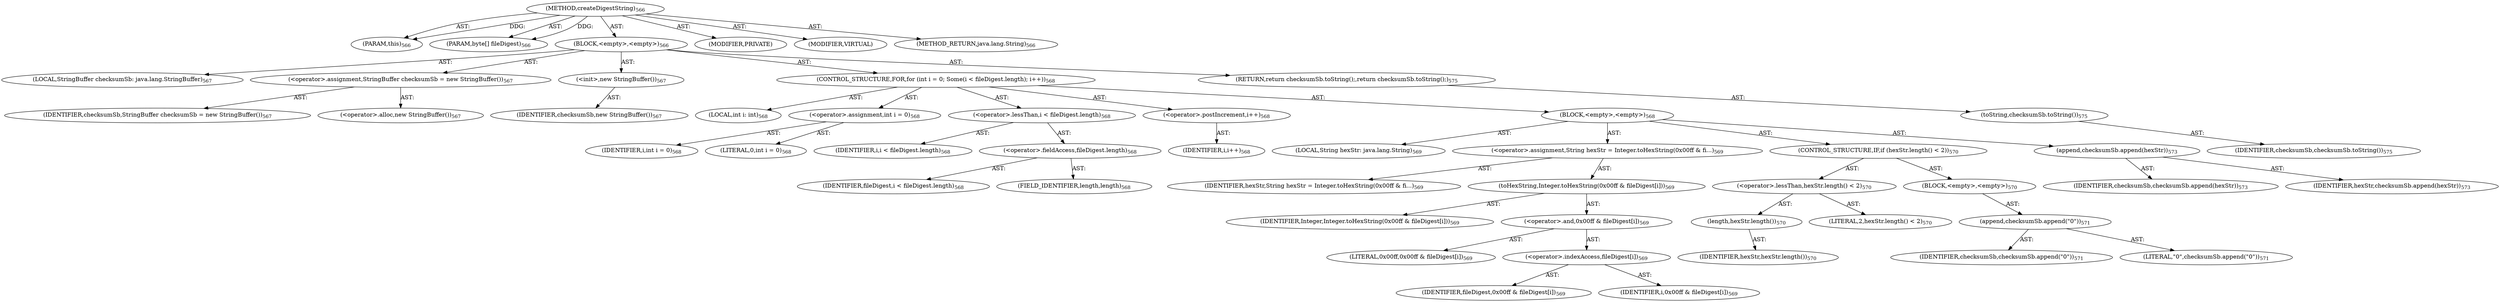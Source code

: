 digraph "createDigestString" {  
"111669149713" [label = <(METHOD,createDigestString)<SUB>566</SUB>> ]
"115964117022" [label = <(PARAM,this)<SUB>566</SUB>> ]
"115964117023" [label = <(PARAM,byte[] fileDigest)<SUB>566</SUB>> ]
"25769803879" [label = <(BLOCK,&lt;empty&gt;,&lt;empty&gt;)<SUB>566</SUB>> ]
"94489280573" [label = <(LOCAL,StringBuffer checksumSb: java.lang.StringBuffer)<SUB>567</SUB>> ]
"30064771503" [label = <(&lt;operator&gt;.assignment,StringBuffer checksumSb = new StringBuffer())<SUB>567</SUB>> ]
"68719477091" [label = <(IDENTIFIER,checksumSb,StringBuffer checksumSb = new StringBuffer())<SUB>567</SUB>> ]
"30064771504" [label = <(&lt;operator&gt;.alloc,new StringBuffer())<SUB>567</SUB>> ]
"30064771505" [label = <(&lt;init&gt;,new StringBuffer())<SUB>567</SUB>> ]
"68719477092" [label = <(IDENTIFIER,checksumSb,new StringBuffer())<SUB>567</SUB>> ]
"47244640322" [label = <(CONTROL_STRUCTURE,FOR,for (int i = 0; Some(i &lt; fileDigest.length); i++))<SUB>568</SUB>> ]
"94489280574" [label = <(LOCAL,int i: int)<SUB>568</SUB>> ]
"30064771506" [label = <(&lt;operator&gt;.assignment,int i = 0)<SUB>568</SUB>> ]
"68719477093" [label = <(IDENTIFIER,i,int i = 0)<SUB>568</SUB>> ]
"90194313284" [label = <(LITERAL,0,int i = 0)<SUB>568</SUB>> ]
"30064771507" [label = <(&lt;operator&gt;.lessThan,i &lt; fileDigest.length)<SUB>568</SUB>> ]
"68719477094" [label = <(IDENTIFIER,i,i &lt; fileDigest.length)<SUB>568</SUB>> ]
"30064771508" [label = <(&lt;operator&gt;.fieldAccess,fileDigest.length)<SUB>568</SUB>> ]
"68719477095" [label = <(IDENTIFIER,fileDigest,i &lt; fileDigest.length)<SUB>568</SUB>> ]
"55834574944" [label = <(FIELD_IDENTIFIER,length,length)<SUB>568</SUB>> ]
"30064771509" [label = <(&lt;operator&gt;.postIncrement,i++)<SUB>568</SUB>> ]
"68719477096" [label = <(IDENTIFIER,i,i++)<SUB>568</SUB>> ]
"25769803880" [label = <(BLOCK,&lt;empty&gt;,&lt;empty&gt;)<SUB>568</SUB>> ]
"94489280575" [label = <(LOCAL,String hexStr: java.lang.String)<SUB>569</SUB>> ]
"30064771510" [label = <(&lt;operator&gt;.assignment,String hexStr = Integer.toHexString(0x00ff &amp; fi...)<SUB>569</SUB>> ]
"68719477097" [label = <(IDENTIFIER,hexStr,String hexStr = Integer.toHexString(0x00ff &amp; fi...)<SUB>569</SUB>> ]
"30064771511" [label = <(toHexString,Integer.toHexString(0x00ff &amp; fileDigest[i]))<SUB>569</SUB>> ]
"68719477098" [label = <(IDENTIFIER,Integer,Integer.toHexString(0x00ff &amp; fileDigest[i]))<SUB>569</SUB>> ]
"30064771512" [label = <(&lt;operator&gt;.and,0x00ff &amp; fileDigest[i])<SUB>569</SUB>> ]
"90194313285" [label = <(LITERAL,0x00ff,0x00ff &amp; fileDigest[i])<SUB>569</SUB>> ]
"30064771513" [label = <(&lt;operator&gt;.indexAccess,fileDigest[i])<SUB>569</SUB>> ]
"68719477099" [label = <(IDENTIFIER,fileDigest,0x00ff &amp; fileDigest[i])<SUB>569</SUB>> ]
"68719477100" [label = <(IDENTIFIER,i,0x00ff &amp; fileDigest[i])<SUB>569</SUB>> ]
"47244640323" [label = <(CONTROL_STRUCTURE,IF,if (hexStr.length() &lt; 2))<SUB>570</SUB>> ]
"30064771514" [label = <(&lt;operator&gt;.lessThan,hexStr.length() &lt; 2)<SUB>570</SUB>> ]
"30064771515" [label = <(length,hexStr.length())<SUB>570</SUB>> ]
"68719477101" [label = <(IDENTIFIER,hexStr,hexStr.length())<SUB>570</SUB>> ]
"90194313286" [label = <(LITERAL,2,hexStr.length() &lt; 2)<SUB>570</SUB>> ]
"25769803881" [label = <(BLOCK,&lt;empty&gt;,&lt;empty&gt;)<SUB>570</SUB>> ]
"30064771516" [label = <(append,checksumSb.append(&quot;0&quot;))<SUB>571</SUB>> ]
"68719477102" [label = <(IDENTIFIER,checksumSb,checksumSb.append(&quot;0&quot;))<SUB>571</SUB>> ]
"90194313287" [label = <(LITERAL,&quot;0&quot;,checksumSb.append(&quot;0&quot;))<SUB>571</SUB>> ]
"30064771517" [label = <(append,checksumSb.append(hexStr))<SUB>573</SUB>> ]
"68719477103" [label = <(IDENTIFIER,checksumSb,checksumSb.append(hexStr))<SUB>573</SUB>> ]
"68719477104" [label = <(IDENTIFIER,hexStr,checksumSb.append(hexStr))<SUB>573</SUB>> ]
"146028888068" [label = <(RETURN,return checksumSb.toString();,return checksumSb.toString();)<SUB>575</SUB>> ]
"30064771518" [label = <(toString,checksumSb.toString())<SUB>575</SUB>> ]
"68719477105" [label = <(IDENTIFIER,checksumSb,checksumSb.toString())<SUB>575</SUB>> ]
"133143986226" [label = <(MODIFIER,PRIVATE)> ]
"133143986227" [label = <(MODIFIER,VIRTUAL)> ]
"128849018897" [label = <(METHOD_RETURN,java.lang.String)<SUB>566</SUB>> ]
  "111669149713" -> "115964117022"  [ label = "AST: "] 
  "111669149713" -> "115964117023"  [ label = "AST: "] 
  "111669149713" -> "25769803879"  [ label = "AST: "] 
  "111669149713" -> "133143986226"  [ label = "AST: "] 
  "111669149713" -> "133143986227"  [ label = "AST: "] 
  "111669149713" -> "128849018897"  [ label = "AST: "] 
  "25769803879" -> "94489280573"  [ label = "AST: "] 
  "25769803879" -> "30064771503"  [ label = "AST: "] 
  "25769803879" -> "30064771505"  [ label = "AST: "] 
  "25769803879" -> "47244640322"  [ label = "AST: "] 
  "25769803879" -> "146028888068"  [ label = "AST: "] 
  "30064771503" -> "68719477091"  [ label = "AST: "] 
  "30064771503" -> "30064771504"  [ label = "AST: "] 
  "30064771505" -> "68719477092"  [ label = "AST: "] 
  "47244640322" -> "94489280574"  [ label = "AST: "] 
  "47244640322" -> "30064771506"  [ label = "AST: "] 
  "47244640322" -> "30064771507"  [ label = "AST: "] 
  "47244640322" -> "30064771509"  [ label = "AST: "] 
  "47244640322" -> "25769803880"  [ label = "AST: "] 
  "30064771506" -> "68719477093"  [ label = "AST: "] 
  "30064771506" -> "90194313284"  [ label = "AST: "] 
  "30064771507" -> "68719477094"  [ label = "AST: "] 
  "30064771507" -> "30064771508"  [ label = "AST: "] 
  "30064771508" -> "68719477095"  [ label = "AST: "] 
  "30064771508" -> "55834574944"  [ label = "AST: "] 
  "30064771509" -> "68719477096"  [ label = "AST: "] 
  "25769803880" -> "94489280575"  [ label = "AST: "] 
  "25769803880" -> "30064771510"  [ label = "AST: "] 
  "25769803880" -> "47244640323"  [ label = "AST: "] 
  "25769803880" -> "30064771517"  [ label = "AST: "] 
  "30064771510" -> "68719477097"  [ label = "AST: "] 
  "30064771510" -> "30064771511"  [ label = "AST: "] 
  "30064771511" -> "68719477098"  [ label = "AST: "] 
  "30064771511" -> "30064771512"  [ label = "AST: "] 
  "30064771512" -> "90194313285"  [ label = "AST: "] 
  "30064771512" -> "30064771513"  [ label = "AST: "] 
  "30064771513" -> "68719477099"  [ label = "AST: "] 
  "30064771513" -> "68719477100"  [ label = "AST: "] 
  "47244640323" -> "30064771514"  [ label = "AST: "] 
  "47244640323" -> "25769803881"  [ label = "AST: "] 
  "30064771514" -> "30064771515"  [ label = "AST: "] 
  "30064771514" -> "90194313286"  [ label = "AST: "] 
  "30064771515" -> "68719477101"  [ label = "AST: "] 
  "25769803881" -> "30064771516"  [ label = "AST: "] 
  "30064771516" -> "68719477102"  [ label = "AST: "] 
  "30064771516" -> "90194313287"  [ label = "AST: "] 
  "30064771517" -> "68719477103"  [ label = "AST: "] 
  "30064771517" -> "68719477104"  [ label = "AST: "] 
  "146028888068" -> "30064771518"  [ label = "AST: "] 
  "30064771518" -> "68719477105"  [ label = "AST: "] 
  "111669149713" -> "115964117022"  [ label = "DDG: "] 
  "111669149713" -> "115964117023"  [ label = "DDG: "] 
}
